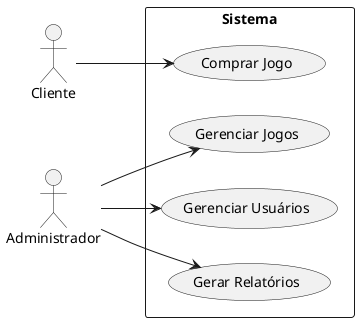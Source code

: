 @startuml geral
left to right direction
actor Cliente
actor Administrador

rectangle Sistema {
  (Comprar Jogo) as comprar
  (Gerenciar Jogos) as gerenciar
  (Gerenciar Usuários) as users
  (Gerar Relatórios) as relatorios

  Cliente --> comprar
  Administrador --> gerenciar
  Administrador --> users
  Administrador --> relatorios
}
@enduml